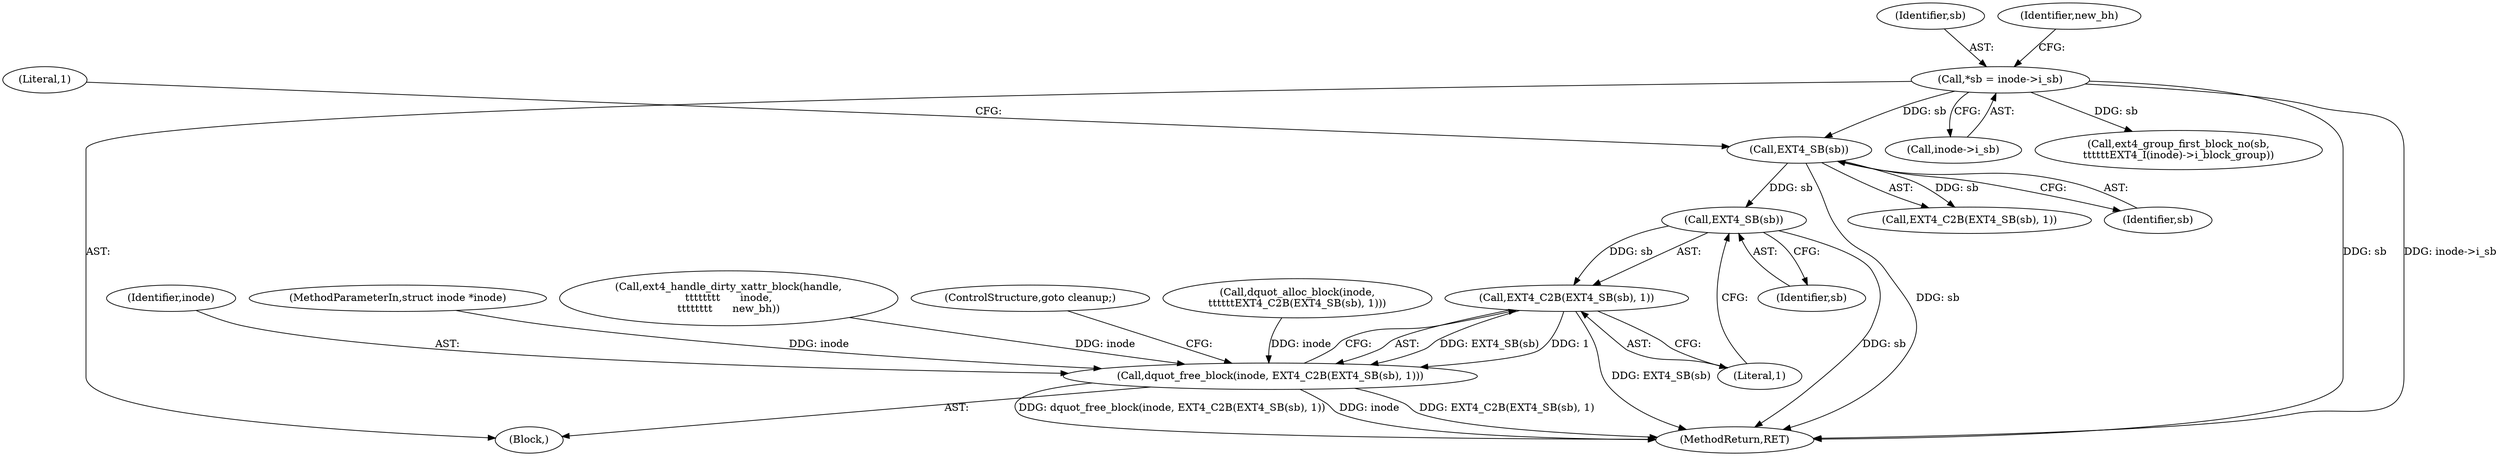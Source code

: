 digraph "0_linux_82939d7999dfc1f1998c4b1c12e2f19edbdff272_3@pointer" {
"1000789" [label="(Call,EXT4_SB(sb))"];
"1000533" [label="(Call,EXT4_SB(sb))"];
"1000116" [label="(Call,*sb = inode->i_sb)"];
"1000788" [label="(Call,EXT4_C2B(EXT4_SB(sb), 1))"];
"1000786" [label="(Call,dquot_free_block(inode, EXT4_C2B(EXT4_SB(sb), 1)))"];
"1000571" [label="(Call,ext4_handle_dirty_xattr_block(handle,\n\t\t\t\t\t\t\t\t      inode,\n\t\t\t\t\t\t\t\t      new_bh))"];
"1000791" [label="(Literal,1)"];
"1000533" [label="(Call,EXT4_SB(sb))"];
"1000117" [label="(Identifier,sb)"];
"1000617" [label="(Call,ext4_group_first_block_no(sb,\n\t\t\t\t\t\tEXT4_I(inode)->i_block_group))"];
"1000789" [label="(Call,EXT4_SB(sb))"];
"1000788" [label="(Call,EXT4_C2B(EXT4_SB(sb), 1))"];
"1000792" [label="(ControlStructure,goto cleanup;)"];
"1000535" [label="(Literal,1)"];
"1000790" [label="(Identifier,sb)"];
"1000116" [label="(Call,*sb = inode->i_sb)"];
"1000534" [label="(Identifier,sb)"];
"1000802" [label="(MethodReturn,RET)"];
"1000530" [label="(Call,dquot_alloc_block(inode,\n\t\t\t\t\t\tEXT4_C2B(EXT4_SB(sb), 1)))"];
"1000118" [label="(Call,inode->i_sb)"];
"1000786" [label="(Call,dquot_free_block(inode, EXT4_C2B(EXT4_SB(sb), 1)))"];
"1000114" [label="(Block,)"];
"1000123" [label="(Identifier,new_bh)"];
"1000787" [label="(Identifier,inode)"];
"1000111" [label="(MethodParameterIn,struct inode *inode)"];
"1000532" [label="(Call,EXT4_C2B(EXT4_SB(sb), 1))"];
"1000789" -> "1000788"  [label="AST: "];
"1000789" -> "1000790"  [label="CFG: "];
"1000790" -> "1000789"  [label="AST: "];
"1000791" -> "1000789"  [label="CFG: "];
"1000789" -> "1000802"  [label="DDG: sb"];
"1000789" -> "1000788"  [label="DDG: sb"];
"1000533" -> "1000789"  [label="DDG: sb"];
"1000533" -> "1000532"  [label="AST: "];
"1000533" -> "1000534"  [label="CFG: "];
"1000534" -> "1000533"  [label="AST: "];
"1000535" -> "1000533"  [label="CFG: "];
"1000533" -> "1000802"  [label="DDG: sb"];
"1000533" -> "1000532"  [label="DDG: sb"];
"1000116" -> "1000533"  [label="DDG: sb"];
"1000116" -> "1000114"  [label="AST: "];
"1000116" -> "1000118"  [label="CFG: "];
"1000117" -> "1000116"  [label="AST: "];
"1000118" -> "1000116"  [label="AST: "];
"1000123" -> "1000116"  [label="CFG: "];
"1000116" -> "1000802"  [label="DDG: sb"];
"1000116" -> "1000802"  [label="DDG: inode->i_sb"];
"1000116" -> "1000617"  [label="DDG: sb"];
"1000788" -> "1000786"  [label="AST: "];
"1000788" -> "1000791"  [label="CFG: "];
"1000791" -> "1000788"  [label="AST: "];
"1000786" -> "1000788"  [label="CFG: "];
"1000788" -> "1000802"  [label="DDG: EXT4_SB(sb)"];
"1000788" -> "1000786"  [label="DDG: EXT4_SB(sb)"];
"1000788" -> "1000786"  [label="DDG: 1"];
"1000786" -> "1000114"  [label="AST: "];
"1000787" -> "1000786"  [label="AST: "];
"1000792" -> "1000786"  [label="CFG: "];
"1000786" -> "1000802"  [label="DDG: EXT4_C2B(EXT4_SB(sb), 1)"];
"1000786" -> "1000802"  [label="DDG: dquot_free_block(inode, EXT4_C2B(EXT4_SB(sb), 1))"];
"1000786" -> "1000802"  [label="DDG: inode"];
"1000530" -> "1000786"  [label="DDG: inode"];
"1000571" -> "1000786"  [label="DDG: inode"];
"1000111" -> "1000786"  [label="DDG: inode"];
}
